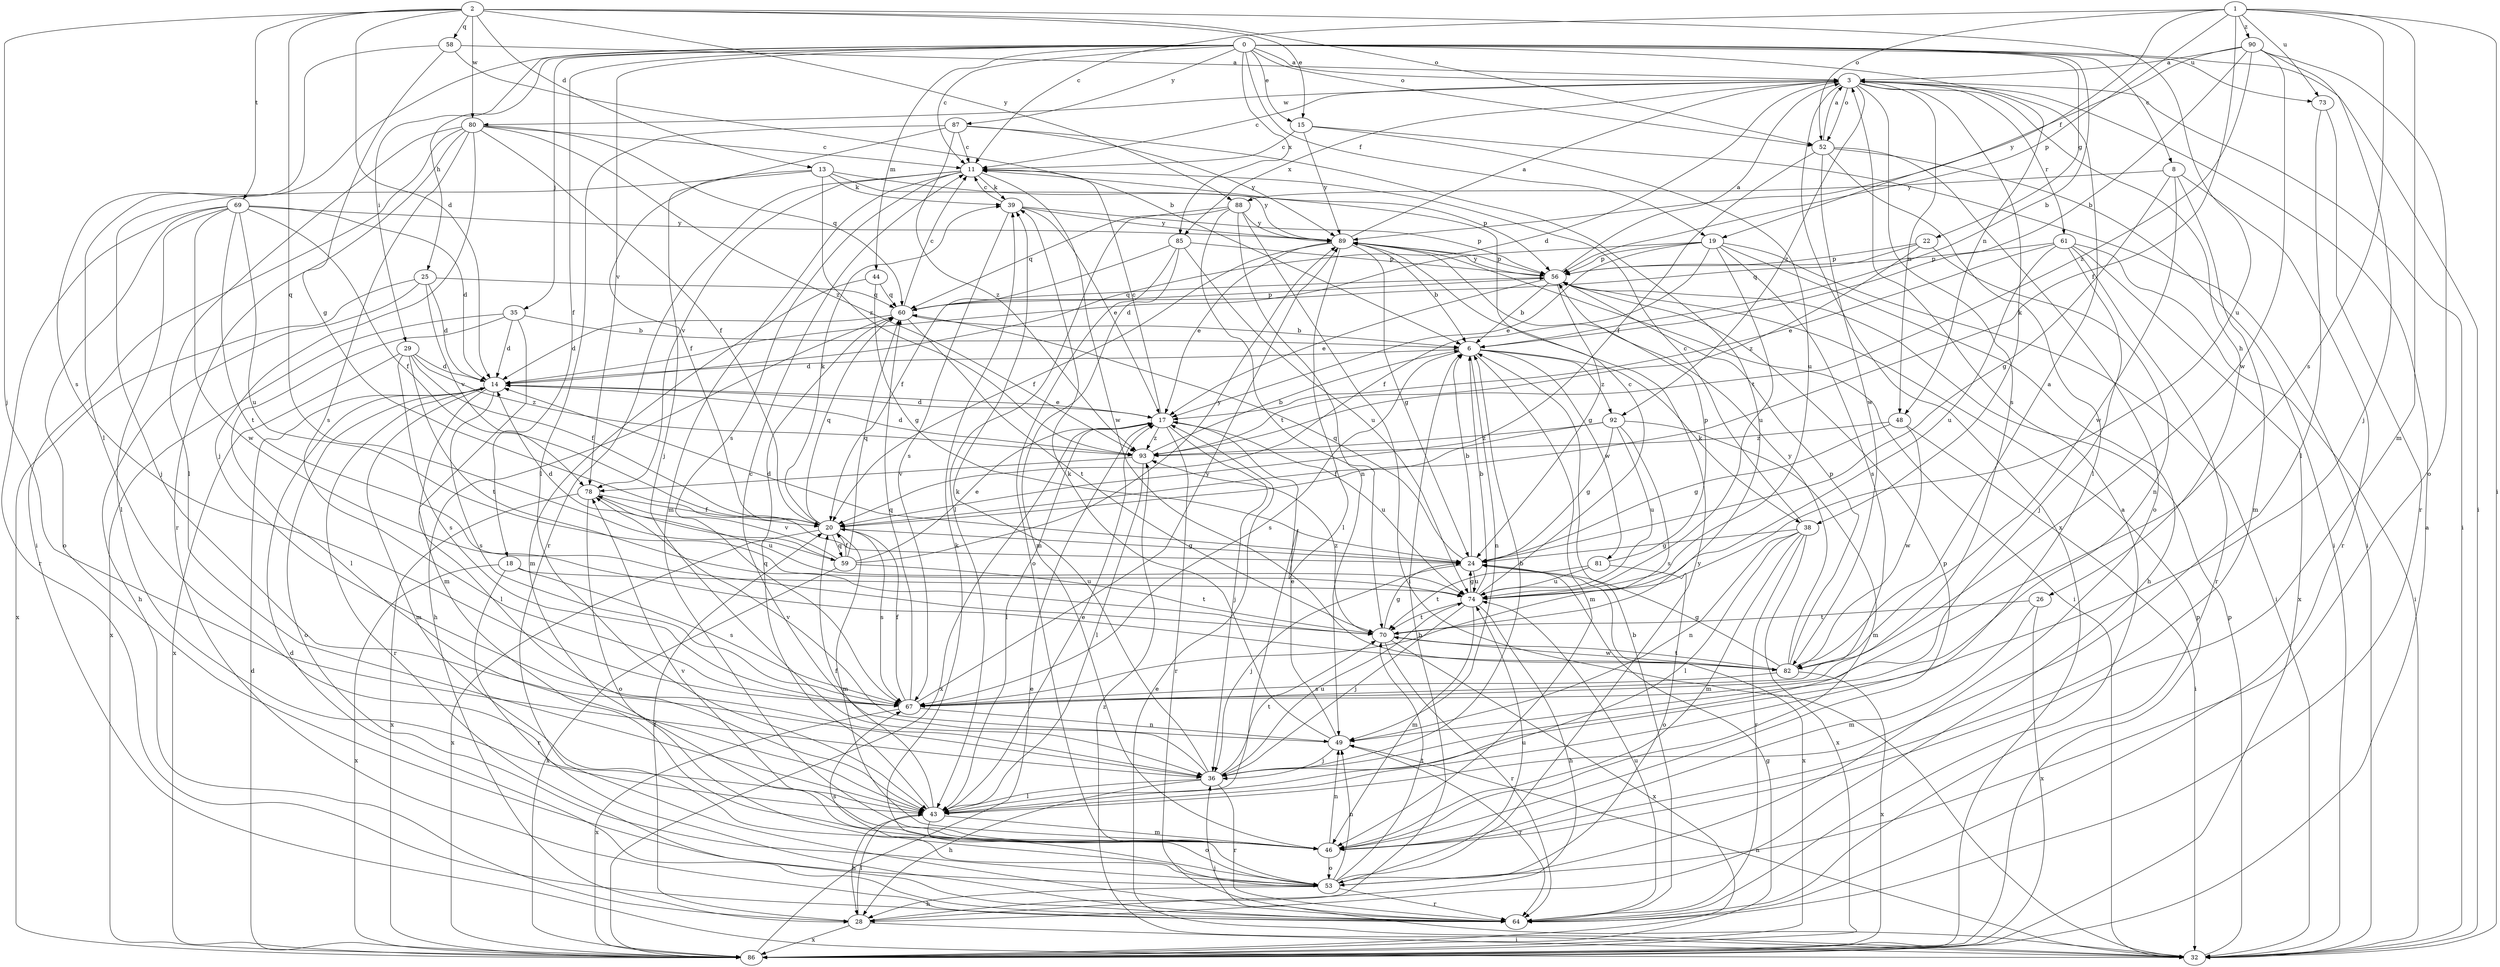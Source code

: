 strict digraph  {
0;
1;
2;
3;
6;
8;
11;
13;
14;
15;
17;
18;
19;
20;
22;
24;
25;
26;
28;
29;
32;
35;
36;
38;
39;
43;
44;
46;
48;
49;
52;
53;
56;
58;
59;
60;
61;
64;
67;
69;
70;
73;
74;
78;
80;
81;
82;
85;
86;
87;
88;
89;
90;
92;
93;
0 -> 3  [label=a];
0 -> 6  [label=b];
0 -> 8  [label=c];
0 -> 11  [label=c];
0 -> 15  [label=e];
0 -> 18  [label=f];
0 -> 19  [label=f];
0 -> 22  [label=g];
0 -> 25  [label=h];
0 -> 29  [label=i];
0 -> 32  [label=i];
0 -> 35  [label=j];
0 -> 43  [label=l];
0 -> 44  [label=m];
0 -> 48  [label=n];
0 -> 52  [label=o];
0 -> 73  [label=u];
0 -> 78  [label=v];
0 -> 85  [label=x];
0 -> 87  [label=y];
1 -> 11  [label=c];
1 -> 19  [label=f];
1 -> 20  [label=f];
1 -> 32  [label=i];
1 -> 46  [label=m];
1 -> 52  [label=o];
1 -> 56  [label=p];
1 -> 67  [label=s];
1 -> 73  [label=u];
1 -> 90  [label=z];
2 -> 13  [label=d];
2 -> 14  [label=d];
2 -> 15  [label=e];
2 -> 36  [label=j];
2 -> 52  [label=o];
2 -> 58  [label=q];
2 -> 59  [label=q];
2 -> 69  [label=t];
2 -> 74  [label=u];
2 -> 80  [label=w];
2 -> 88  [label=y];
3 -> 11  [label=c];
3 -> 14  [label=d];
3 -> 26  [label=h];
3 -> 32  [label=i];
3 -> 38  [label=k];
3 -> 48  [label=n];
3 -> 52  [label=o];
3 -> 61  [label=r];
3 -> 67  [label=s];
3 -> 80  [label=w];
3 -> 85  [label=x];
3 -> 86  [label=x];
3 -> 92  [label=z];
6 -> 14  [label=d];
6 -> 38  [label=k];
6 -> 46  [label=m];
6 -> 49  [label=n];
6 -> 67  [label=s];
6 -> 81  [label=w];
6 -> 92  [label=z];
8 -> 24  [label=g];
8 -> 46  [label=m];
8 -> 64  [label=r];
8 -> 82  [label=w];
8 -> 88  [label=y];
11 -> 39  [label=k];
11 -> 46  [label=m];
11 -> 64  [label=r];
11 -> 67  [label=s];
11 -> 78  [label=v];
11 -> 82  [label=w];
13 -> 20  [label=f];
13 -> 36  [label=j];
13 -> 39  [label=k];
13 -> 56  [label=p];
13 -> 89  [label=y];
13 -> 93  [label=z];
14 -> 17  [label=e];
14 -> 43  [label=l];
14 -> 46  [label=m];
14 -> 53  [label=o];
14 -> 64  [label=r];
14 -> 67  [label=s];
15 -> 11  [label=c];
15 -> 32  [label=i];
15 -> 74  [label=u];
15 -> 89  [label=y];
17 -> 11  [label=c];
17 -> 14  [label=d];
17 -> 36  [label=j];
17 -> 43  [label=l];
17 -> 64  [label=r];
17 -> 74  [label=u];
17 -> 86  [label=x];
17 -> 93  [label=z];
18 -> 64  [label=r];
18 -> 67  [label=s];
18 -> 74  [label=u];
18 -> 86  [label=x];
19 -> 14  [label=d];
19 -> 17  [label=e];
19 -> 20  [label=f];
19 -> 28  [label=h];
19 -> 32  [label=i];
19 -> 56  [label=p];
19 -> 67  [label=s];
19 -> 74  [label=u];
20 -> 24  [label=g];
20 -> 39  [label=k];
20 -> 46  [label=m];
20 -> 59  [label=q];
20 -> 60  [label=q];
20 -> 67  [label=s];
20 -> 86  [label=x];
22 -> 49  [label=n];
22 -> 56  [label=p];
22 -> 60  [label=q];
22 -> 93  [label=z];
24 -> 6  [label=b];
24 -> 14  [label=d];
24 -> 36  [label=j];
24 -> 60  [label=q];
24 -> 74  [label=u];
24 -> 86  [label=x];
25 -> 14  [label=d];
25 -> 28  [label=h];
25 -> 60  [label=q];
25 -> 78  [label=v];
25 -> 86  [label=x];
26 -> 46  [label=m];
26 -> 70  [label=t];
26 -> 86  [label=x];
28 -> 6  [label=b];
28 -> 20  [label=f];
28 -> 32  [label=i];
28 -> 43  [label=l];
28 -> 86  [label=x];
29 -> 14  [label=d];
29 -> 20  [label=f];
29 -> 67  [label=s];
29 -> 70  [label=t];
29 -> 86  [label=x];
29 -> 93  [label=z];
32 -> 17  [label=e];
32 -> 36  [label=j];
32 -> 49  [label=n];
32 -> 56  [label=p];
32 -> 93  [label=z];
35 -> 6  [label=b];
35 -> 14  [label=d];
35 -> 43  [label=l];
35 -> 46  [label=m];
35 -> 86  [label=x];
36 -> 6  [label=b];
36 -> 11  [label=c];
36 -> 28  [label=h];
36 -> 39  [label=k];
36 -> 43  [label=l];
36 -> 64  [label=r];
36 -> 70  [label=t];
36 -> 74  [label=u];
38 -> 11  [label=c];
38 -> 24  [label=g];
38 -> 43  [label=l];
38 -> 46  [label=m];
38 -> 49  [label=n];
38 -> 64  [label=r];
38 -> 86  [label=x];
39 -> 11  [label=c];
39 -> 17  [label=e];
39 -> 56  [label=p];
39 -> 67  [label=s];
39 -> 89  [label=y];
43 -> 17  [label=e];
43 -> 20  [label=f];
43 -> 28  [label=h];
43 -> 46  [label=m];
43 -> 53  [label=o];
43 -> 60  [label=q];
44 -> 24  [label=g];
44 -> 46  [label=m];
44 -> 60  [label=q];
46 -> 49  [label=n];
46 -> 53  [label=o];
46 -> 56  [label=p];
46 -> 78  [label=v];
48 -> 24  [label=g];
48 -> 32  [label=i];
48 -> 82  [label=w];
48 -> 93  [label=z];
49 -> 17  [label=e];
49 -> 36  [label=j];
49 -> 39  [label=k];
49 -> 64  [label=r];
49 -> 78  [label=v];
52 -> 3  [label=a];
52 -> 20  [label=f];
52 -> 32  [label=i];
52 -> 43  [label=l];
52 -> 53  [label=o];
52 -> 82  [label=w];
53 -> 28  [label=h];
53 -> 39  [label=k];
53 -> 49  [label=n];
53 -> 64  [label=r];
53 -> 67  [label=s];
53 -> 70  [label=t];
53 -> 74  [label=u];
53 -> 89  [label=y];
56 -> 3  [label=a];
56 -> 6  [label=b];
56 -> 17  [label=e];
56 -> 24  [label=g];
56 -> 60  [label=q];
56 -> 89  [label=y];
58 -> 3  [label=a];
58 -> 6  [label=b];
58 -> 24  [label=g];
58 -> 67  [label=s];
59 -> 14  [label=d];
59 -> 17  [label=e];
59 -> 20  [label=f];
59 -> 60  [label=q];
59 -> 70  [label=t];
59 -> 78  [label=v];
59 -> 86  [label=x];
59 -> 89  [label=y];
60 -> 6  [label=b];
60 -> 11  [label=c];
60 -> 14  [label=d];
60 -> 28  [label=h];
60 -> 56  [label=p];
60 -> 70  [label=t];
61 -> 17  [label=e];
61 -> 32  [label=i];
61 -> 36  [label=j];
61 -> 56  [label=p];
61 -> 64  [label=r];
61 -> 74  [label=u];
61 -> 86  [label=x];
64 -> 3  [label=a];
64 -> 6  [label=b];
64 -> 14  [label=d];
64 -> 74  [label=u];
67 -> 20  [label=f];
67 -> 49  [label=n];
67 -> 60  [label=q];
67 -> 86  [label=x];
67 -> 89  [label=y];
69 -> 14  [label=d];
69 -> 20  [label=f];
69 -> 43  [label=l];
69 -> 53  [label=o];
69 -> 64  [label=r];
69 -> 70  [label=t];
69 -> 74  [label=u];
69 -> 82  [label=w];
69 -> 89  [label=y];
70 -> 24  [label=g];
70 -> 64  [label=r];
70 -> 82  [label=w];
70 -> 86  [label=x];
70 -> 93  [label=z];
73 -> 43  [label=l];
73 -> 64  [label=r];
74 -> 6  [label=b];
74 -> 11  [label=c];
74 -> 24  [label=g];
74 -> 28  [label=h];
74 -> 36  [label=j];
74 -> 46  [label=m];
74 -> 70  [label=t];
78 -> 20  [label=f];
78 -> 53  [label=o];
78 -> 74  [label=u];
78 -> 86  [label=x];
80 -> 11  [label=c];
80 -> 20  [label=f];
80 -> 32  [label=i];
80 -> 36  [label=j];
80 -> 43  [label=l];
80 -> 60  [label=q];
80 -> 64  [label=r];
80 -> 67  [label=s];
80 -> 93  [label=z];
81 -> 53  [label=o];
81 -> 56  [label=p];
81 -> 70  [label=t];
81 -> 74  [label=u];
82 -> 3  [label=a];
82 -> 24  [label=g];
82 -> 56  [label=p];
82 -> 67  [label=s];
82 -> 70  [label=t];
82 -> 86  [label=x];
82 -> 89  [label=y];
85 -> 20  [label=f];
85 -> 46  [label=m];
85 -> 53  [label=o];
85 -> 56  [label=p];
85 -> 74  [label=u];
86 -> 3  [label=a];
86 -> 14  [label=d];
86 -> 17  [label=e];
86 -> 24  [label=g];
86 -> 56  [label=p];
87 -> 11  [label=c];
87 -> 36  [label=j];
87 -> 43  [label=l];
87 -> 70  [label=t];
87 -> 89  [label=y];
87 -> 93  [label=z];
88 -> 32  [label=i];
88 -> 43  [label=l];
88 -> 49  [label=n];
88 -> 60  [label=q];
88 -> 70  [label=t];
88 -> 89  [label=y];
89 -> 3  [label=a];
89 -> 6  [label=b];
89 -> 17  [label=e];
89 -> 20  [label=f];
89 -> 24  [label=g];
89 -> 32  [label=i];
89 -> 43  [label=l];
89 -> 56  [label=p];
90 -> 3  [label=a];
90 -> 6  [label=b];
90 -> 36  [label=j];
90 -> 53  [label=o];
90 -> 82  [label=w];
90 -> 89  [label=y];
90 -> 93  [label=z];
92 -> 20  [label=f];
92 -> 24  [label=g];
92 -> 46  [label=m];
92 -> 67  [label=s];
92 -> 74  [label=u];
92 -> 93  [label=z];
93 -> 6  [label=b];
93 -> 14  [label=d];
93 -> 43  [label=l];
93 -> 78  [label=v];
}
